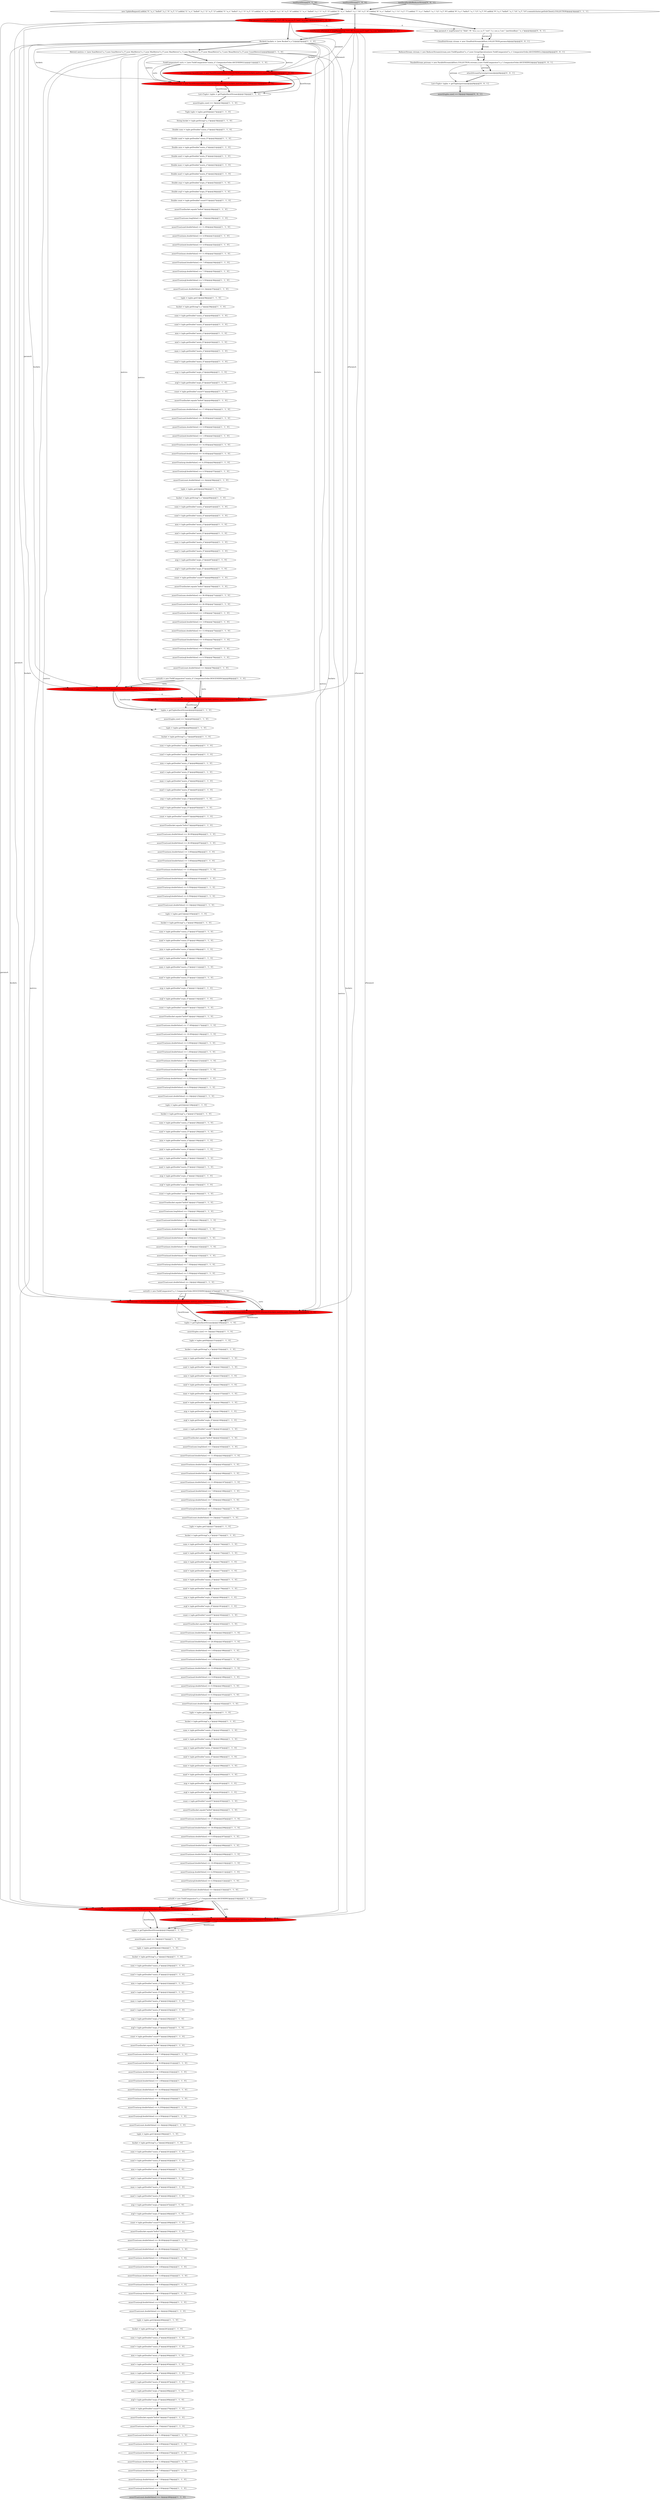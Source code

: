 digraph {
54 [style = filled, label = "sumf = tuple.getDouble(\"sum(a_f)\")@@@221@@@['1', '1', '0']", fillcolor = white, shape = ellipse image = "AAA0AAABBB1BBB"];
211 [style = filled, label = "assertTrue(maxf.doubleValue() == 10.0D)@@@210@@@['1', '1', '0']", fillcolor = white, shape = ellipse image = "AAA0AAABBB1BBB"];
14 [style = filled, label = "count = tuple.getDouble(\"count(*)\")@@@228@@@['1', '1', '0']", fillcolor = white, shape = ellipse image = "AAA0AAABBB1BBB"];
30 [style = filled, label = "sumf = tuple.getDouble(\"sum(a_f)\")@@@87@@@['1', '1', '0']", fillcolor = white, shape = ellipse image = "AAA0AAABBB1BBB"];
162 [style = filled, label = "avgi = tuple.getDouble(\"avg(a_i)\")@@@159@@@['1', '1', '0']", fillcolor = white, shape = ellipse image = "AAA0AAABBB1BBB"];
61 [style = filled, label = "assertTrue(avgf.doubleValue() == 5.5D)@@@279@@@['1', '1', '0']", fillcolor = white, shape = ellipse image = "AAA0AAABBB1BBB"];
44 [style = filled, label = "assertTrue(avgf.doubleValue() == 5.5D)@@@170@@@['1', '1', '0']", fillcolor = white, shape = ellipse image = "AAA0AAABBB1BBB"];
183 [style = filled, label = "minf = tuple.getDouble(\"min(a_f)\")@@@43@@@['1', '1', '0']", fillcolor = white, shape = ellipse image = "AAA0AAABBB1BBB"];
17 [style = filled, label = "minf = tuple.getDouble(\"min(a_f)\")@@@156@@@['1', '1', '0']", fillcolor = white, shape = ellipse image = "AAA0AAABBB1BBB"];
10 [style = filled, label = "bucket = tuple.getString(\"a_s\")@@@85@@@['1', '1', '0']", fillcolor = white, shape = ellipse image = "AAA0AAABBB1BBB"];
58 [style = filled, label = "assertTrue(maxi.doubleValue() == 13.0D)@@@188@@@['1', '1', '0']", fillcolor = white, shape = ellipse image = "AAA0AAABBB1BBB"];
100 [style = filled, label = "assertTrue(maxi.doubleValue() == 11.0D)@@@142@@@['1', '1', '0']", fillcolor = white, shape = ellipse image = "AAA0AAABBB1BBB"];
108 [style = filled, label = "assertTrue(count.doubleValue() == 4)@@@79@@@['1', '1', '0']", fillcolor = white, shape = ellipse image = "AAA0AAABBB1BBB"];
250 [style = filled, label = "assertTrue(avgi.doubleValue() == 7.5D)@@@35@@@['1', '1', '0']", fillcolor = white, shape = ellipse image = "AAA0AAABBB1BBB"];
212 [style = filled, label = "avgf = tuple.getDouble(\"avg(a_f)\")@@@269@@@['1', '1', '0']", fillcolor = white, shape = ellipse image = "AAA0AAABBB1BBB"];
18 [style = filled, label = "assertTrue(mini.doubleValue() == 0.0D)@@@119@@@['1', '1', '0']", fillcolor = white, shape = ellipse image = "AAA0AAABBB1BBB"];
105 [style = filled, label = "minf = tuple.getDouble(\"min(a_f)\")@@@131@@@['1', '1', '0']", fillcolor = white, shape = ellipse image = "AAA0AAABBB1BBB"];
94 [style = filled, label = "maxi = tuple.getDouble(\"max(a_i)\")@@@132@@@['1', '1', '0']", fillcolor = white, shape = ellipse image = "AAA0AAABBB1BBB"];
47 [style = filled, label = "sumi = tuple.getDouble(\"sum(a_i)\")@@@107@@@['1', '1', '0']", fillcolor = white, shape = ellipse image = "AAA0AAABBB1BBB"];
150 [style = filled, label = "tuple = tuples.get(0)@@@218@@@['1', '1', '0']", fillcolor = white, shape = ellipse image = "AAA0AAABBB1BBB"];
43 [style = filled, label = "assertTrue(maxf.doubleValue() == 7.0D)@@@34@@@['1', '1', '0']", fillcolor = white, shape = ellipse image = "AAA0AAABBB1BBB"];
271 [style = filled, label = "maxf = tuple.getDouble(\"max(a_f)\")@@@200@@@['1', '1', '0']", fillcolor = white, shape = ellipse image = "AAA0AAABBB1BBB"];
276 [style = filled, label = "testFacetStream['0', '1', '0']", fillcolor = lightgray, shape = diamond image = "AAA0AAABBB2BBB"];
74 [style = filled, label = "assert(tuples.size() == 3)@@@16@@@['1', '1', '0']", fillcolor = white, shape = ellipse image = "AAA0AAABBB1BBB"];
78 [style = filled, label = "maxi = tuple.getDouble(\"max(a_i)\")@@@65@@@['1', '1', '0']", fillcolor = white, shape = ellipse image = "AAA0AAABBB1BBB"];
136 [style = filled, label = "assertTrue(avgi.doubleValue() == 4.25D)@@@123@@@['1', '1', '0']", fillcolor = white, shape = ellipse image = "AAA0AAABBB1BBB"];
239 [style = filled, label = "assertTrue(count.doubleValue() == 2)@@@146@@@['1', '1', '0']", fillcolor = white, shape = ellipse image = "AAA0AAABBB1BBB"];
83 [style = filled, label = "maxi = tuple.getDouble(\"max(a_i)\")@@@90@@@['1', '1', '0']", fillcolor = white, shape = ellipse image = "AAA0AAABBB1BBB"];
68 [style = filled, label = "assertTrue(sumi.doubleValue() == 38.0D)@@@71@@@['1', '1', '0']", fillcolor = white, shape = ellipse image = "AAA0AAABBB1BBB"];
120 [style = filled, label = "bucket = tuple.getString(\"a_s\")@@@127@@@['1', '1', '0']", fillcolor = white, shape = ellipse image = "AAA0AAABBB1BBB"];
279 [style = filled, label = "ReducerStream rstream = new ReducerStream(stream,new FieldEqualitor(\"a_s\"),new GroupOperation(new FieldComparator(\"a_s\",ComparatorOrder.ASCENDING),2))@@@6@@@['0', '0', '1']", fillcolor = white, shape = ellipse image = "AAA0AAABBB3BBB"];
174 [style = filled, label = "Double mini = tuple.getDouble(\"min(a_i)\")@@@21@@@['1', '1', '0']", fillcolor = white, shape = ellipse image = "AAA0AAABBB1BBB"];
284 [style = filled, label = "Map paramsA = mapParams(\"q\",\"blah\",\"fl\",\"id,a_s,a_i,a_f\",\"sort\",\"a_s asc,a_f asc\",\"partitionKeys\",\"a_s\")@@@4@@@['0', '0', '1']", fillcolor = white, shape = ellipse image = "AAA0AAABBB3BBB"];
87 [style = filled, label = "count = tuple.getDouble(\"count(*)\")@@@69@@@['1', '1', '0']", fillcolor = white, shape = ellipse image = "AAA0AAABBB1BBB"];
234 [style = filled, label = "avgi = tuple.getDouble(\"avg(a_i)\")@@@180@@@['1', '1', '0']", fillcolor = white, shape = ellipse image = "AAA0AAABBB1BBB"];
228 [style = filled, label = "testFacetStream['1', '0', '0']", fillcolor = lightgray, shape = diamond image = "AAA0AAABBB1BBB"];
99 [style = filled, label = "avgf = tuple.getDouble(\"avg(a_f)\")@@@248@@@['1', '1', '0']", fillcolor = white, shape = ellipse image = "AAA0AAABBB1BBB"];
60 [style = filled, label = "assertTrue(sumi.doubleValue() == 17.0D)@@@117@@@['1', '1', '0']", fillcolor = white, shape = ellipse image = "AAA0AAABBB1BBB"];
168 [style = filled, label = "mini = tuple.getDouble(\"min(a_i)\")@@@176@@@['1', '1', '0']", fillcolor = white, shape = ellipse image = "AAA0AAABBB1BBB"];
129 [style = filled, label = "count = tuple.getDouble(\"count(*)\")@@@136@@@['1', '1', '0']", fillcolor = white, shape = ellipse image = "AAA0AAABBB1BBB"];
122 [style = filled, label = "facetStream = new FacetStream(zkHost,COLLECTION,paramsA,buckets,metrics,sorts,100)@@@148@@@['1', '0', '0']", fillcolor = red, shape = ellipse image = "AAA1AAABBB1BBB"];
246 [style = filled, label = "sumi = tuple.getDouble(\"sum(a_i)\")@@@153@@@['1', '1', '0']", fillcolor = white, shape = ellipse image = "AAA0AAABBB1BBB"];
112 [style = filled, label = "assertTrue(count.doubleValue() == 2)@@@171@@@['1', '1', '0']", fillcolor = white, shape = ellipse image = "AAA0AAABBB1BBB"];
180 [style = filled, label = "assertTrue(mini.doubleValue() == 0.0D)@@@207@@@['1', '1', '0']", fillcolor = white, shape = ellipse image = "AAA0AAABBB1BBB"];
130 [style = filled, label = "assertTrue(sumi.doubleValue() == 17.0D)@@@205@@@['1', '1', '0']", fillcolor = white, shape = ellipse image = "AAA0AAABBB1BBB"];
11 [style = filled, label = "assertTrue(sumi.doubleValue() == 38.0D)@@@96@@@['1', '1', '0']", fillcolor = white, shape = ellipse image = "AAA0AAABBB1BBB"];
197 [style = filled, label = "assertTrue(maxf.doubleValue() == 9.0D)@@@101@@@['1', '1', '0']", fillcolor = white, shape = ellipse image = "AAA0AAABBB1BBB"];
208 [style = filled, label = "count = tuple.getDouble(\"count(*)\")@@@94@@@['1', '1', '0']", fillcolor = white, shape = ellipse image = "AAA0AAABBB1BBB"];
264 [style = filled, label = "bucket = tuple.getString(\"a_s\")@@@173@@@['1', '1', '0']", fillcolor = white, shape = ellipse image = "AAA0AAABBB1BBB"];
76 [style = filled, label = "assertTrue(mini.doubleValue() == 3.0D)@@@253@@@['1', '1', '0']", fillcolor = white, shape = ellipse image = "AAA0AAABBB1BBB"];
23 [style = filled, label = "Double minf = tuple.getDouble(\"min(a_f)\")@@@22@@@['1', '1', '0']", fillcolor = white, shape = ellipse image = "AAA0AAABBB1BBB"];
1 [style = filled, label = "avgi = tuple.getDouble(\"avg(a_i)\")@@@201@@@['1', '1', '0']", fillcolor = white, shape = ellipse image = "AAA0AAABBB1BBB"];
106 [style = filled, label = "assertTrue(sumf.doubleValue() == 11.0D)@@@30@@@['1', '1', '0']", fillcolor = white, shape = ellipse image = "AAA0AAABBB1BBB"];
235 [style = filled, label = "Double avgf = tuple.getDouble(\"avg(a_f)\")@@@26@@@['1', '1', '0']", fillcolor = white, shape = ellipse image = "AAA0AAABBB1BBB"];
199 [style = filled, label = "minf = tuple.getDouble(\"min(a_f)\")@@@110@@@['1', '1', '0']", fillcolor = white, shape = ellipse image = "AAA0AAABBB1BBB"];
65 [style = filled, label = "assertTrue(sumf.doubleValue() == 11.0D)@@@273@@@['1', '1', '0']", fillcolor = white, shape = ellipse image = "AAA0AAABBB1BBB"];
282 [style = filled, label = "attachStreamFactory(pstream)@@@8@@@['0', '0', '1']", fillcolor = white, shape = ellipse image = "AAA0AAABBB3BBB"];
7 [style = filled, label = "assertTrue(maxi.doubleValue() == 14.0D)@@@234@@@['1', '1', '0']", fillcolor = white, shape = ellipse image = "AAA0AAABBB1BBB"];
163 [style = filled, label = "assertTrue(bucket.equals(\"hello3\"))@@@183@@@['1', '1', '0']", fillcolor = white, shape = ellipse image = "AAA0AAABBB1BBB"];
132 [style = filled, label = "avgi = tuple.getDouble(\"avg(a_i)\")@@@92@@@['1', '1', '0']", fillcolor = white, shape = ellipse image = "AAA0AAABBB1BBB"];
185 [style = filled, label = "assertTrue(avgi.doubleValue() == 7.5D)@@@278@@@['1', '1', '0']", fillcolor = white, shape = ellipse image = "AAA0AAABBB1BBB"];
49 [style = filled, label = "count = tuple.getDouble(\"count(*)\")@@@270@@@['1', '1', '0']", fillcolor = white, shape = ellipse image = "AAA0AAABBB1BBB"];
62 [style = filled, label = "assertTrue(avgf.doubleValue() == 6.5D)@@@191@@@['1', '1', '0']", fillcolor = white, shape = ellipse image = "AAA0AAABBB1BBB"];
111 [style = filled, label = "FacetStream facetStream = new FacetStream(zkHost,COLLECTION,paramsA,buckets,metrics,sorts,100)@@@14@@@['1', '0', '0']", fillcolor = red, shape = ellipse image = "AAA1AAABBB1BBB"];
79 [style = filled, label = "mini = tuple.getDouble(\"min(a_i)\")@@@109@@@['1', '1', '0']", fillcolor = white, shape = ellipse image = "AAA0AAABBB1BBB"];
119 [style = filled, label = "avgi = tuple.getDouble(\"avg(a_i)\")@@@46@@@['1', '1', '0']", fillcolor = white, shape = ellipse image = "AAA0AAABBB1BBB"];
149 [style = filled, label = "assertTrue(count.doubleValue() == 4)@@@192@@@['1', '1', '0']", fillcolor = white, shape = ellipse image = "AAA0AAABBB1BBB"];
169 [style = filled, label = "assertTrue(mini.doubleValue() == 4.0D)@@@140@@@['1', '1', '0']", fillcolor = white, shape = ellipse image = "AAA0AAABBB1BBB"];
255 [style = filled, label = "sumf = tuple.getDouble(\"sum(a_f)\")@@@175@@@['1', '1', '0']", fillcolor = white, shape = ellipse image = "AAA0AAABBB1BBB"];
27 [style = filled, label = "Bucket(( buckets = {new Bucket(\"a_s\")}@@@5@@@['1', '1', '0']", fillcolor = white, shape = ellipse image = "AAA0AAABBB1BBB"];
275 [style = filled, label = "SolrParams sParamsA = mapParams(\"q\",\"*:*\",\"fl\",\"a_s,a_i,a_f\",\"sort\",\"a_s asc\")@@@4@@@['0', '1', '0']", fillcolor = red, shape = ellipse image = "AAA1AAABBB2BBB"];
193 [style = filled, label = "assertTrue(sumf.doubleValue() == 26.0D)@@@252@@@['1', '1', '0']", fillcolor = white, shape = ellipse image = "AAA0AAABBB1BBB"];
55 [style = filled, label = "facetStream = new FacetStream(zkHost,COLLECTION,paramsA,buckets,metrics,sorts,100)@@@215@@@['1', '0', '0']", fillcolor = red, shape = ellipse image = "AAA1AAABBB1BBB"];
13 [style = filled, label = "assertTrue(sumf.doubleValue() == 18.0D)@@@231@@@['1', '1', '0']", fillcolor = white, shape = ellipse image = "AAA0AAABBB1BBB"];
158 [style = filled, label = "sumi = tuple.getDouble(\"sum(a_i)\")@@@174@@@['1', '1', '0']", fillcolor = white, shape = ellipse image = "AAA0AAABBB1BBB"];
173 [style = filled, label = "avgi = tuple.getDouble(\"avg(a_i)\")@@@268@@@['1', '1', '0']", fillcolor = white, shape = ellipse image = "AAA0AAABBB1BBB"];
236 [style = filled, label = "maxf = tuple.getDouble(\"max(a_f)\")@@@91@@@['1', '1', '0']", fillcolor = white, shape = ellipse image = "AAA0AAABBB1BBB"];
244 [style = filled, label = "assertTrue(avgi.doubleValue() == 9.5D)@@@257@@@['1', '1', '0']", fillcolor = white, shape = ellipse image = "AAA0AAABBB1BBB"];
115 [style = filled, label = "assertTrue(mini.doubleValue() == 3.0D)@@@98@@@['1', '1', '0']", fillcolor = white, shape = ellipse image = "AAA0AAABBB1BBB"];
227 [style = filled, label = "assert(tuples.size() == 3)@@@83@@@['1', '1', '0']", fillcolor = white, shape = ellipse image = "AAA0AAABBB1BBB"];
262 [style = filled, label = "assertTrue(sumi.longValue() == 15)@@@163@@@['1', '1', '0']", fillcolor = white, shape = ellipse image = "AAA0AAABBB1BBB"];
286 [style = filled, label = "List<Tuple> tuples = getTuples(pstream)@@@9@@@['0', '0', '1']", fillcolor = white, shape = ellipse image = "AAA0AAABBB3BBB"];
137 [style = filled, label = "assertTrue(sumi.longValue() == 15)@@@272@@@['1', '1', '0']", fillcolor = white, shape = ellipse image = "AAA0AAABBB1BBB"];
35 [style = filled, label = "assertTrue(avgf.doubleValue() == 4.5D)@@@212@@@['1', '1', '0']", fillcolor = white, shape = ellipse image = "AAA0AAABBB1BBB"];
42 [style = filled, label = "assertTrue(sumi.longValue() == 15)@@@138@@@['1', '1', '0']", fillcolor = white, shape = ellipse image = "AAA0AAABBB1BBB"];
70 [style = filled, label = "tuple = tuples.get(0)@@@84@@@['1', '1', '0']", fillcolor = white, shape = ellipse image = "AAA0AAABBB1BBB"];
28 [style = filled, label = "Double maxf = tuple.getDouble(\"max(a_f)\")@@@24@@@['1', '1', '0']", fillcolor = white, shape = ellipse image = "AAA0AAABBB1BBB"];
253 [style = filled, label = "assertTrue(sumf.doubleValue() == 18.0D)@@@51@@@['1', '1', '0']", fillcolor = white, shape = ellipse image = "AAA0AAABBB1BBB"];
200 [style = filled, label = "assertTrue(bucket.equals(\"hello3\"))@@@250@@@['1', '1', '0']", fillcolor = white, shape = ellipse image = "AAA0AAABBB1BBB"];
124 [style = filled, label = "maxi = tuple.getDouble(\"max(a_i)\")@@@199@@@['1', '1', '0']", fillcolor = white, shape = ellipse image = "AAA0AAABBB1BBB"];
101 [style = filled, label = "sumi = tuple.getDouble(\"sum(a_i)\")@@@220@@@['1', '1', '0']", fillcolor = white, shape = ellipse image = "AAA0AAABBB1BBB"];
260 [style = filled, label = "sorts(0( = new FieldComparator(\"sum(a_i)\",ComparatorOrder.DESCENDING)@@@80@@@['1', '1', '0']", fillcolor = white, shape = ellipse image = "AAA0AAABBB1BBB"];
237 [style = filled, label = "sorts(0( = new FieldComparator(\"a_s\",ComparatorOrder.ASCENDING)@@@214@@@['1', '1', '0']", fillcolor = white, shape = ellipse image = "AAA0AAABBB1BBB"];
81 [style = filled, label = "assertTrue(avgi.doubleValue() == 4.25D)@@@56@@@['1', '1', '0']", fillcolor = white, shape = ellipse image = "AAA0AAABBB1BBB"];
86 [style = filled, label = "assertTrue(maxf.doubleValue() == 10.0D)@@@235@@@['1', '1', '0']", fillcolor = white, shape = ellipse image = "AAA0AAABBB1BBB"];
252 [style = filled, label = "bucket = tuple.getString(\"a_s\")@@@194@@@['1', '1', '0']", fillcolor = white, shape = ellipse image = "AAA0AAABBB1BBB"];
232 [style = filled, label = "assertTrue(minf.doubleValue() == 3.0D)@@@74@@@['1', '1', '0']", fillcolor = white, shape = ellipse image = "AAA0AAABBB1BBB"];
148 [style = filled, label = "assertTrue(avgi.doubleValue() == 4.25D)@@@236@@@['1', '1', '0']", fillcolor = white, shape = ellipse image = "AAA0AAABBB1BBB"];
188 [style = filled, label = "minf = tuple.getDouble(\"min(a_f)\")@@@198@@@['1', '1', '0']", fillcolor = white, shape = ellipse image = "AAA0AAABBB1BBB"];
63 [style = filled, label = "assertTrue(minf.doubleValue() == 3.0D)@@@99@@@['1', '1', '0']", fillcolor = white, shape = ellipse image = "AAA0AAABBB1BBB"];
175 [style = filled, label = "assertTrue(mini.doubleValue() == 4.0D)@@@31@@@['1', '1', '0']", fillcolor = white, shape = ellipse image = "AAA0AAABBB1BBB"];
204 [style = filled, label = "count = tuple.getDouble(\"count(*)\")@@@48@@@['1', '1', '0']", fillcolor = white, shape = ellipse image = "AAA0AAABBB1BBB"];
207 [style = filled, label = "sumf = tuple.getDouble(\"sum(a_f)\")@@@41@@@['1', '1', '0']", fillcolor = white, shape = ellipse image = "AAA0AAABBB1BBB"];
214 [style = filled, label = "assertTrue(avgf.doubleValue() == 4.5D)@@@124@@@['1', '1', '0']", fillcolor = white, shape = ellipse image = "AAA0AAABBB1BBB"];
248 [style = filled, label = "assertTrue(avgi.doubleValue() == 9.5D)@@@102@@@['1', '1', '0']", fillcolor = white, shape = ellipse image = "AAA0AAABBB1BBB"];
283 [style = filled, label = "assert(tuples.size() == 0)@@@10@@@['0', '0', '1']", fillcolor = lightgray, shape = ellipse image = "AAA0AAABBB3BBB"];
56 [style = filled, label = "assertTrue(maxf.doubleValue() == 9.0D)@@@256@@@['1', '1', '0']", fillcolor = white, shape = ellipse image = "AAA0AAABBB1BBB"];
238 [style = filled, label = "mini = tuple.getDouble(\"min(a_i)\")@@@42@@@['1', '1', '0']", fillcolor = white, shape = ellipse image = "AAA0AAABBB1BBB"];
242 [style = filled, label = "assertTrue(bucket.equals(\"hello3\"))@@@95@@@['1', '1', '0']", fillcolor = white, shape = ellipse image = "AAA0AAABBB1BBB"];
29 [style = filled, label = "minf = tuple.getDouble(\"min(a_f)\")@@@223@@@['1', '1', '0']", fillcolor = white, shape = ellipse image = "AAA0AAABBB1BBB"];
184 [style = filled, label = "count = tuple.getDouble(\"count(*)\")@@@161@@@['1', '1', '0']", fillcolor = white, shape = ellipse image = "AAA0AAABBB1BBB"];
220 [style = filled, label = "assertTrue(minf.doubleValue() == 4.0D)@@@141@@@['1', '1', '0']", fillcolor = white, shape = ellipse image = "AAA0AAABBB1BBB"];
22 [style = filled, label = "minf = tuple.getDouble(\"min(a_f)\")@@@244@@@['1', '1', '0']", fillcolor = white, shape = ellipse image = "AAA0AAABBB1BBB"];
268 [style = filled, label = "assertTrue(avgi.doubleValue() == 9.5D)@@@190@@@['1', '1', '0']", fillcolor = white, shape = ellipse image = "AAA0AAABBB1BBB"];
48 [style = filled, label = "sumi = tuple.getDouble(\"sum(a_i)\")@@@128@@@['1', '1', '0']", fillcolor = white, shape = ellipse image = "AAA0AAABBB1BBB"];
192 [style = filled, label = "tuple = tuples.get(2)@@@193@@@['1', '1', '0']", fillcolor = white, shape = ellipse image = "AAA0AAABBB1BBB"];
41 [style = filled, label = "maxf = tuple.getDouble(\"max(a_f)\")@@@225@@@['1', '1', '0']", fillcolor = white, shape = ellipse image = "AAA0AAABBB1BBB"];
254 [style = filled, label = "assertTrue(bucket.equals(\"hello0\"))@@@229@@@['1', '1', '0']", fillcolor = white, shape = ellipse image = "AAA0AAABBB1BBB"];
278 [style = filled, label = "facetStream = new FacetStream(zkHost,COLLECTION,sParamsA,buckets,metrics,sorts,100)@@@215@@@['0', '1', '0']", fillcolor = red, shape = ellipse image = "AAA1AAABBB2BBB"];
90 [style = filled, label = "assertTrue(sumf.doubleValue() == 11.0D)@@@164@@@['1', '1', '0']", fillcolor = white, shape = ellipse image = "AAA0AAABBB1BBB"];
107 [style = filled, label = "assertTrue(sumf.doubleValue() == 26.0D)@@@72@@@['1', '1', '0']", fillcolor = white, shape = ellipse image = "AAA0AAABBB1BBB"];
64 [style = filled, label = "minf = tuple.getDouble(\"min(a_f)\")@@@177@@@['1', '1', '0']", fillcolor = white, shape = ellipse image = "AAA0AAABBB1BBB"];
66 [style = filled, label = "assert(tuples.size() == 3)@@@150@@@['1', '1', '0']", fillcolor = white, shape = ellipse image = "AAA0AAABBB1BBB"];
72 [style = filled, label = "bucket = tuple.getString(\"a_s\")@@@261@@@['1', '1', '0']", fillcolor = white, shape = ellipse image = "AAA0AAABBB1BBB"];
139 [style = filled, label = "assertTrue(minf.doubleValue() == 1.0D)@@@233@@@['1', '1', '0']", fillcolor = white, shape = ellipse image = "AAA0AAABBB1BBB"];
52 [style = filled, label = "assertTrue(bucket.equals(\"hello4\"))@@@162@@@['1', '1', '0']", fillcolor = white, shape = ellipse image = "AAA0AAABBB1BBB"];
231 [style = filled, label = "tuple = tuples.get(1)@@@172@@@['1', '1', '0']", fillcolor = white, shape = ellipse image = "AAA0AAABBB1BBB"];
110 [style = filled, label = "avgi = tuple.getDouble(\"avg(a_i)\")@@@67@@@['1', '1', '0']", fillcolor = white, shape = ellipse image = "AAA0AAABBB1BBB"];
88 [style = filled, label = "tuple = tuples.get(0)@@@151@@@['1', '1', '0']", fillcolor = white, shape = ellipse image = "AAA0AAABBB1BBB"];
240 [style = filled, label = "mini = tuple.getDouble(\"min(a_i)\")@@@264@@@['1', '1', '0']", fillcolor = white, shape = ellipse image = "AAA0AAABBB1BBB"];
9 [style = filled, label = "bucket = tuple.getString(\"a_s\")@@@60@@@['1', '1', '0']", fillcolor = white, shape = ellipse image = "AAA0AAABBB1BBB"];
152 [style = filled, label = "assertTrue(sumf.doubleValue() == 18.0D)@@@118@@@['1', '1', '0']", fillcolor = white, shape = ellipse image = "AAA0AAABBB1BBB"];
36 [style = filled, label = "assertTrue(maxi.doubleValue() == 14.0D)@@@54@@@['1', '1', '0']", fillcolor = white, shape = ellipse image = "AAA0AAABBB1BBB"];
179 [style = filled, label = "bucket = tuple.getString(\"a_s\")@@@240@@@['1', '1', '0']", fillcolor = white, shape = ellipse image = "AAA0AAABBB1BBB"];
77 [style = filled, label = "maxf = tuple.getDouble(\"max(a_f)\")@@@45@@@['1', '1', '0']", fillcolor = white, shape = ellipse image = "AAA0AAABBB1BBB"];
181 [style = filled, label = "maxf = tuple.getDouble(\"max(a_f)\")@@@112@@@['1', '1', '0']", fillcolor = white, shape = ellipse image = "AAA0AAABBB1BBB"];
187 [style = filled, label = "maxi = tuple.getDouble(\"max(a_i)\")@@@178@@@['1', '1', '0']", fillcolor = white, shape = ellipse image = "AAA0AAABBB1BBB"];
96 [style = filled, label = "maxf = tuple.getDouble(\"max(a_f)\")@@@179@@@['1', '1', '0']", fillcolor = white, shape = ellipse image = "AAA0AAABBB1BBB"];
93 [style = filled, label = "Double sumi = tuple.getDouble(\"sum(a_i)\")@@@19@@@['1', '1', '0']", fillcolor = white, shape = ellipse image = "AAA0AAABBB1BBB"];
195 [style = filled, label = "tuple = tuples.get(2)@@@260@@@['1', '1', '0']", fillcolor = white, shape = ellipse image = "AAA0AAABBB1BBB"];
270 [style = filled, label = "sumf = tuple.getDouble(\"sum(a_f)\")@@@154@@@['1', '1', '0']", fillcolor = white, shape = ellipse image = "AAA0AAABBB1BBB"];
281 [style = filled, label = "testZeroParallelReducerStream['0', '0', '1']", fillcolor = lightgray, shape = diamond image = "AAA0AAABBB3BBB"];
210 [style = filled, label = "assertTrue(bucket.equals(\"hello4\"))@@@28@@@['1', '1', '0']", fillcolor = white, shape = ellipse image = "AAA0AAABBB1BBB"];
233 [style = filled, label = "assertTrue(sumi.longValue() == 15)@@@29@@@['1', '1', '0']", fillcolor = white, shape = ellipse image = "AAA0AAABBB1BBB"];
59 [style = filled, label = "assertTrue(avgf.doubleValue() == 6.5D)@@@103@@@['1', '1', '0']", fillcolor = white, shape = ellipse image = "AAA0AAABBB1BBB"];
121 [style = filled, label = "assertTrue(mini.doubleValue() == 0.0D)@@@52@@@['1', '1', '0']", fillcolor = white, shape = ellipse image = "AAA0AAABBB1BBB"];
5 [style = filled, label = "assertTrue(maxi.doubleValue() == 11.0D)@@@276@@@['1', '1', '0']", fillcolor = white, shape = ellipse image = "AAA0AAABBB1BBB"];
226 [style = filled, label = "assertTrue(minf.doubleValue() == 3.0D)@@@254@@@['1', '1', '0']", fillcolor = white, shape = ellipse image = "AAA0AAABBB1BBB"];
97 [style = filled, label = "avgf = tuple.getDouble(\"avg(a_f)\")@@@114@@@['1', '1', '0']", fillcolor = white, shape = ellipse image = "AAA0AAABBB1BBB"];
213 [style = filled, label = "assertTrue(sumi.doubleValue() == 17.0D)@@@230@@@['1', '1', '0']", fillcolor = white, shape = ellipse image = "AAA0AAABBB1BBB"];
280 [style = filled, label = "CloudSolrStream stream = new CloudSolrStream(zkHost,COLLECTION,paramsA)@@@5@@@['0', '0', '1']", fillcolor = white, shape = ellipse image = "AAA0AAABBB3BBB"];
223 [style = filled, label = "sumi = tuple.getDouble(\"sum(a_i)\")@@@241@@@['1', '1', '0']", fillcolor = white, shape = ellipse image = "AAA0AAABBB1BBB"];
50 [style = filled, label = "mini = tuple.getDouble(\"min(a_i)\")@@@243@@@['1', '1', '0']", fillcolor = white, shape = ellipse image = "AAA0AAABBB1BBB"];
206 [style = filled, label = "List<Tuple> tuples = getTuples(facetStream)@@@15@@@['1', '1', '0']", fillcolor = white, shape = ellipse image = "AAA0AAABBB1BBB"];
277 [style = filled, label = "facetStream = new FacetStream(zkHost,COLLECTION,sParamsA,buckets,metrics,sorts,100)@@@148@@@['0', '1', '0']", fillcolor = red, shape = ellipse image = "AAA1AAABBB2BBB"];
154 [style = filled, label = "assertTrue(maxi.doubleValue() == 11.0D)@@@167@@@['1', '1', '0']", fillcolor = white, shape = ellipse image = "AAA0AAABBB1BBB"];
26 [style = filled, label = "maxi = tuple.getDouble(\"max(a_i)\")@@@245@@@['1', '1', '0']", fillcolor = white, shape = ellipse image = "AAA0AAABBB1BBB"];
103 [style = filled, label = "bucket = tuple.getString(\"a_s\")@@@152@@@['1', '1', '0']", fillcolor = white, shape = ellipse image = "AAA0AAABBB1BBB"];
75 [style = filled, label = "tuples = getTuples(facetStream)@@@82@@@['1', '1', '0']", fillcolor = white, shape = ellipse image = "AAA0AAABBB1BBB"];
3 [style = filled, label = "avgi = tuple.getDouble(\"avg(a_i)\")@@@113@@@['1', '1', '0']", fillcolor = white, shape = ellipse image = "AAA0AAABBB1BBB"];
89 [style = filled, label = "Map paramsA = mapParams(\"q\",\"*:*\",\"fl\",\"a_s,a_i,a_f\",\"sort\",\"a_s asc\")@@@4@@@['1', '0', '0']", fillcolor = red, shape = ellipse image = "AAA1AAABBB1BBB"];
133 [style = filled, label = "bucket = tuple.getString(\"a_s\")@@@39@@@['1', '1', '0']", fillcolor = white, shape = ellipse image = "AAA0AAABBB1BBB"];
267 [style = filled, label = "assertTrue(maxi.doubleValue() == 14.0D)@@@209@@@['1', '1', '0']", fillcolor = white, shape = ellipse image = "AAA0AAABBB1BBB"];
140 [style = filled, label = "assertTrue(sumi.doubleValue() == 38.0D)@@@184@@@['1', '1', '0']", fillcolor = white, shape = ellipse image = "AAA0AAABBB1BBB"];
241 [style = filled, label = "assertTrue(count.doubleValue() == 2)@@@37@@@['1', '1', '0']", fillcolor = white, shape = ellipse image = "AAA0AAABBB1BBB"];
215 [style = filled, label = "assertTrue(maxf.doubleValue() == 10.0D)@@@55@@@['1', '1', '0']", fillcolor = white, shape = ellipse image = "AAA0AAABBB1BBB"];
225 [style = filled, label = "avgf = tuple.getDouble(\"avg(a_f)\")@@@47@@@['1', '1', '0']", fillcolor = white, shape = ellipse image = "AAA0AAABBB1BBB"];
263 [style = filled, label = "maxf = tuple.getDouble(\"max(a_f)\")@@@66@@@['1', '1', '0']", fillcolor = white, shape = ellipse image = "AAA0AAABBB1BBB"];
145 [style = filled, label = "assertTrue(avgi.doubleValue() == 7.5D)@@@144@@@['1', '1', '0']", fillcolor = white, shape = ellipse image = "AAA0AAABBB1BBB"];
20 [style = filled, label = "tuple = tuples.get(2)@@@126@@@['1', '1', '0']", fillcolor = white, shape = ellipse image = "AAA0AAABBB1BBB"];
12 [style = filled, label = "assertTrue(maxi.doubleValue() == 13.0D)@@@100@@@['1', '1', '0']", fillcolor = white, shape = ellipse image = "AAA0AAABBB1BBB"];
15 [style = filled, label = "assertTrue(count.doubleValue() == 4)@@@125@@@['1', '1', '0']", fillcolor = white, shape = ellipse image = "AAA0AAABBB1BBB"];
266 [style = filled, label = "maxi = tuple.getDouble(\"max(a_i)\")@@@157@@@['1', '1', '0']", fillcolor = white, shape = ellipse image = "AAA0AAABBB1BBB"];
285 [style = filled, label = "ParallelStream pstream = new ParallelStream(zkHost,COLLECTION,rstream,2,new FieldComparator(\"a_s\",ComparatorOrder.ASCENDING))@@@7@@@['0', '0', '1']", fillcolor = white, shape = ellipse image = "AAA0AAABBB3BBB"];
261 [style = filled, label = "assertTrue(count.doubleValue() == 4)@@@58@@@['1', '1', '0']", fillcolor = white, shape = ellipse image = "AAA0AAABBB1BBB"];
219 [style = filled, label = "tuples = getTuples(facetStream)@@@216@@@['1', '1', '0']", fillcolor = white, shape = ellipse image = "AAA0AAABBB1BBB"];
126 [style = filled, label = "assertTrue(minf.doubleValue() == 4.0D)@@@166@@@['1', '1', '0']", fillcolor = white, shape = ellipse image = "AAA0AAABBB1BBB"];
123 [style = filled, label = "sumi = tuple.getDouble(\"sum(a_i)\")@@@61@@@['1', '1', '0']", fillcolor = white, shape = ellipse image = "AAA0AAABBB1BBB"];
203 [style = filled, label = "assertTrue(avgf.doubleValue() == 4.5D)@@@237@@@['1', '1', '0']", fillcolor = white, shape = ellipse image = "AAA0AAABBB1BBB"];
6 [style = filled, label = "assertTrue(bucket.equals(\"hello0\"))@@@204@@@['1', '1', '0']", fillcolor = white, shape = ellipse image = "AAA0AAABBB1BBB"];
95 [style = filled, label = "assertTrue(maxf.doubleValue() == 9.0D)@@@189@@@['1', '1', '0']", fillcolor = white, shape = ellipse image = "AAA0AAABBB1BBB"];
16 [style = filled, label = "assertTrue(maxi.doubleValue() == 13.0D)@@@75@@@['1', '1', '0']", fillcolor = white, shape = ellipse image = "AAA0AAABBB1BBB"];
80 [style = filled, label = "FieldComparator(( sorts = {new FieldComparator(\"sum(a_i)\",ComparatorOrder.ASCENDING)}@@@11@@@['1', '1', '0']", fillcolor = white, shape = ellipse image = "AAA0AAABBB1BBB"];
118 [style = filled, label = "avgf = tuple.getDouble(\"avg(a_f)\")@@@160@@@['1', '1', '0']", fillcolor = white, shape = ellipse image = "AAA0AAABBB1BBB"];
38 [style = filled, label = "assertTrue(minf.doubleValue() == 1.0D)@@@53@@@['1', '1', '0']", fillcolor = white, shape = ellipse image = "AAA0AAABBB1BBB"];
114 [style = filled, label = "assertTrue(count.doubleValue() == 4)@@@238@@@['1', '1', '0']", fillcolor = white, shape = ellipse image = "AAA0AAABBB1BBB"];
141 [style = filled, label = "assertTrue(avgf.doubleValue() == 4.5D)@@@57@@@['1', '1', '0']", fillcolor = white, shape = ellipse image = "AAA0AAABBB1BBB"];
186 [style = filled, label = "Double count = tuple.getDouble(\"count(*)\")@@@27@@@['1', '1', '0']", fillcolor = white, shape = ellipse image = "AAA0AAABBB1BBB"];
177 [style = filled, label = "assertTrue(bucket.equals(\"hello4\"))@@@137@@@['1', '1', '0']", fillcolor = white, shape = ellipse image = "AAA0AAABBB1BBB"];
170 [style = filled, label = "sumi = tuple.getDouble(\"sum(a_i)\")@@@40@@@['1', '1', '0']", fillcolor = white, shape = ellipse image = "AAA0AAABBB1BBB"];
144 [style = filled, label = "Double sumf = tuple.getDouble(\"sum(a_f)\")@@@20@@@['1', '1', '0']", fillcolor = white, shape = ellipse image = "AAA0AAABBB1BBB"];
24 [style = filled, label = "minf = tuple.getDouble(\"min(a_f)\")@@@89@@@['1', '1', '0']", fillcolor = white, shape = ellipse image = "AAA0AAABBB1BBB"];
221 [style = filled, label = "Tuple tuple = tuples.get(0)@@@17@@@['1', '1', '0']", fillcolor = white, shape = ellipse image = "AAA0AAABBB1BBB"];
256 [style = filled, label = "sumf = tuple.getDouble(\"sum(a_f)\")@@@263@@@['1', '1', '0']", fillcolor = white, shape = ellipse image = "AAA0AAABBB1BBB"];
196 [style = filled, label = "maxf = tuple.getDouble(\"max(a_f)\")@@@133@@@['1', '1', '0']", fillcolor = white, shape = ellipse image = "AAA0AAABBB1BBB"];
202 [style = filled, label = "count = tuple.getDouble(\"count(*)\")@@@203@@@['1', '1', '0']", fillcolor = white, shape = ellipse image = "AAA0AAABBB1BBB"];
32 [style = filled, label = "sumf = tuple.getDouble(\"sum(a_f)\")@@@108@@@['1', '1', '0']", fillcolor = white, shape = ellipse image = "AAA0AAABBB1BBB"];
165 [style = filled, label = "assertTrue(sumf.doubleValue() == 26.0D)@@@185@@@['1', '1', '0']", fillcolor = white, shape = ellipse image = "AAA0AAABBB1BBB"];
46 [style = filled, label = "assertTrue(maxi.doubleValue() == 13.0D)@@@255@@@['1', '1', '0']", fillcolor = white, shape = ellipse image = "AAA0AAABBB1BBB"];
69 [style = filled, label = "assertTrue(mini.doubleValue() == 3.0D)@@@73@@@['1', '1', '0']", fillcolor = white, shape = ellipse image = "AAA0AAABBB1BBB"];
131 [style = filled, label = "assertTrue(avgi.doubleValue() == 7.5D)@@@169@@@['1', '1', '0']", fillcolor = white, shape = ellipse image = "AAA0AAABBB1BBB"];
37 [style = filled, label = "assertTrue(maxi.doubleValue() == 14.0D)@@@121@@@['1', '1', '0']", fillcolor = white, shape = ellipse image = "AAA0AAABBB1BBB"];
171 [style = filled, label = "count = tuple.getDouble(\"count(*)\")@@@115@@@['1', '1', '0']", fillcolor = white, shape = ellipse image = "AAA0AAABBB1BBB"];
272 [style = filled, label = "tuple = tuples.get(1)@@@105@@@['1', '1', '0']", fillcolor = white, shape = ellipse image = "AAA0AAABBB1BBB"];
127 [style = filled, label = "avgf = tuple.getDouble(\"avg(a_f)\")@@@93@@@['1', '1', '0']", fillcolor = white, shape = ellipse image = "AAA0AAABBB1BBB"];
161 [style = filled, label = "maxf = tuple.getDouble(\"max(a_f)\")@@@246@@@['1', '1', '0']", fillcolor = white, shape = ellipse image = "AAA0AAABBB1BBB"];
73 [style = filled, label = "minf = tuple.getDouble(\"min(a_f)\")@@@265@@@['1', '1', '0']", fillcolor = white, shape = ellipse image = "AAA0AAABBB1BBB"];
91 [style = filled, label = "mini = tuple.getDouble(\"min(a_i)\")@@@63@@@['1', '1', '0']", fillcolor = white, shape = ellipse image = "AAA0AAABBB1BBB"];
147 [style = filled, label = "mini = tuple.getDouble(\"min(a_i)\")@@@222@@@['1', '1', '0']", fillcolor = white, shape = ellipse image = "AAA0AAABBB1BBB"];
151 [style = filled, label = "maxi = tuple.getDouble(\"max(a_i)\")@@@44@@@['1', '1', '0']", fillcolor = white, shape = ellipse image = "AAA0AAABBB1BBB"];
172 [style = filled, label = "sumi = tuple.getDouble(\"sum(a_i)\")@@@262@@@['1', '1', '0']", fillcolor = white, shape = ellipse image = "AAA0AAABBB1BBB"];
265 [style = filled, label = "assertTrue(maxf.doubleValue() == 10.0D)@@@122@@@['1', '1', '0']", fillcolor = white, shape = ellipse image = "AAA0AAABBB1BBB"];
71 [style = filled, label = "assertTrue(avgf.doubleValue() == 5.5D)@@@145@@@['1', '1', '0']", fillcolor = white, shape = ellipse image = "AAA0AAABBB1BBB"];
116 [style = filled, label = "bucket = tuple.getString(\"a_s\")@@@106@@@['1', '1', '0']", fillcolor = white, shape = ellipse image = "AAA0AAABBB1BBB"];
243 [style = filled, label = "avgi = tuple.getDouble(\"avg(a_i)\")@@@226@@@['1', '1', '0']", fillcolor = white, shape = ellipse image = "AAA0AAABBB1BBB"];
259 [style = filled, label = "maxi = tuple.getDouble(\"max(a_i)\")@@@224@@@['1', '1', '0']", fillcolor = white, shape = ellipse image = "AAA0AAABBB1BBB"];
138 [style = filled, label = "assertTrue(maxf.doubleValue() == 9.0D)@@@76@@@['1', '1', '0']", fillcolor = white, shape = ellipse image = "AAA0AAABBB1BBB"];
257 [style = filled, label = "assertTrue(mini.doubleValue() == 4.0D)@@@274@@@['1', '1', '0']", fillcolor = white, shape = ellipse image = "AAA0AAABBB1BBB"];
182 [style = filled, label = "assertTrue(sumi.doubleValue() == 17.0D)@@@50@@@['1', '1', '0']", fillcolor = white, shape = ellipse image = "AAA0AAABBB1BBB"];
155 [style = filled, label = "assertTrue(avgf.doubleValue() == 6.5D)@@@78@@@['1', '1', '0']", fillcolor = white, shape = ellipse image = "AAA0AAABBB1BBB"];
45 [style = filled, label = "assertTrue(sumf.doubleValue() == 26.0D)@@@97@@@['1', '1', '0']", fillcolor = white, shape = ellipse image = "AAA0AAABBB1BBB"];
67 [style = filled, label = "assertTrue(count.doubleValue() == 4)@@@104@@@['1', '1', '0']", fillcolor = white, shape = ellipse image = "AAA0AAABBB1BBB"];
109 [style = filled, label = "count = tuple.getDouble(\"count(*)\")@@@249@@@['1', '1', '0']", fillcolor = white, shape = ellipse image = "AAA0AAABBB1BBB"];
160 [style = filled, label = "facetStream = new FacetStream(zkHost,COLLECTION,paramsA,buckets,metrics,sorts,100)@@@81@@@['1', '0', '0']", fillcolor = red, shape = ellipse image = "AAA1AAABBB1BBB"];
156 [style = filled, label = "tuple = tuples.get(1)@@@239@@@['1', '1', '0']", fillcolor = white, shape = ellipse image = "AAA0AAABBB1BBB"];
4 [style = filled, label = "maxi = tuple.getDouble(\"max(a_i)\")@@@266@@@['1', '1', '0']", fillcolor = white, shape = ellipse image = "AAA0AAABBB1BBB"];
222 [style = filled, label = "avgf = tuple.getDouble(\"avg(a_f)\")@@@227@@@['1', '1', '0']", fillcolor = white, shape = ellipse image = "AAA0AAABBB1BBB"];
166 [style = filled, label = "assertTrue(bucket.equals(\"hello3\"))@@@70@@@['1', '1', '0']", fillcolor = white, shape = ellipse image = "AAA0AAABBB1BBB"];
209 [style = filled, label = "assertTrue(mini.doubleValue() == 3.0D)@@@186@@@['1', '1', '0']", fillcolor = white, shape = ellipse image = "AAA0AAABBB1BBB"];
84 [style = filled, label = "assertTrue(minf.doubleValue() == 4.0D)@@@275@@@['1', '1', '0']", fillcolor = white, shape = ellipse image = "AAA0AAABBB1BBB"];
143 [style = filled, label = "Metric(( metrics = {new SumMetric(\"a_i\"),new SumMetric(\"a_f\"),new MinMetric(\"a_i\"),new MinMetric(\"a_f\"),new MaxMetric(\"a_i\"),new MaxMetric(\"a_f\"),new MeanMetric(\"a_i\"),new MeanMetric(\"a_f\"),new CountMetric()}@@@8@@@['1', '1', '0']", fillcolor = white, shape = ellipse image = "AAA0AAABBB1BBB"];
157 [style = filled, label = "assert(tuples.size() == 3)@@@217@@@['1', '1', '0']", fillcolor = white, shape = ellipse image = "AAA0AAABBB1BBB"];
134 [style = filled, label = "avgf = tuple.getDouble(\"avg(a_f)\")@@@135@@@['1', '1', '0']", fillcolor = white, shape = ellipse image = "AAA0AAABBB1BBB"];
201 [style = filled, label = "maxf = tuple.getDouble(\"max(a_f)\")@@@267@@@['1', '1', '0']", fillcolor = white, shape = ellipse image = "AAA0AAABBB1BBB"];
217 [style = filled, label = "assertTrue(sumi.doubleValue() == 38.0D)@@@251@@@['1', '1', '0']", fillcolor = white, shape = ellipse image = "AAA0AAABBB1BBB"];
218 [style = filled, label = "assertTrue(bucket.equals(\"hello0\"))@@@49@@@['1', '1', '0']", fillcolor = white, shape = ellipse image = "AAA0AAABBB1BBB"];
53 [style = filled, label = "new UpdateRequest().add(id,\"0\",\"a_s\",\"hello0\",\"a_i\",\"0\",\"a_f\",\"1\").add(id,\"2\",\"a_s\",\"hello0\",\"a_i\",\"2\",\"a_f\",\"2\").add(id,\"3\",\"a_s\",\"hello3\",\"a_i\",\"3\",\"a_f\",\"3\").add(id,\"4\",\"a_s\",\"hello4\",\"a_i\",\"4\",\"a_f\",\"4\").add(id,\"1\",\"a_s\",\"hello0\",\"a_i\",\"1\",\"a_f\",\"5\").add(id,\"5\",\"a_s\",\"hello3\",\"a_i\",\"10\",\"a_f\",\"6\").add(id,\"6\",\"a_s\",\"hello4\",\"a_i\",\"11\",\"a_f\",\"7\").add(id,\"7\",\"a_s\",\"hello3\",\"a_i\",\"12\",\"a_f\",\"8\").add(id,\"8\",\"a_s\",\"hello3\",\"a_i\",\"13\",\"a_f\",\"9\").add(id,\"9\",\"a_s\",\"hello0\",\"a_i\",\"14\",\"a_f\",\"10\").commit(cluster.getSolrClient(),COLLECTION)@@@3@@@['1', '1', '1']", fillcolor = white, shape = ellipse image = "AAA0AAABBB1BBB"];
125 [style = filled, label = "avgi = tuple.getDouble(\"avg(a_i)\")@@@247@@@['1', '1', '0']", fillcolor = white, shape = ellipse image = "AAA0AAABBB1BBB"];
247 [style = filled, label = "avgf = tuple.getDouble(\"avg(a_f)\")@@@68@@@['1', '1', '0']", fillcolor = white, shape = ellipse image = "AAA0AAABBB1BBB"];
269 [style = filled, label = "assertTrue(avgf.doubleValue() == 5.5D)@@@36@@@['1', '1', '0']", fillcolor = white, shape = ellipse image = "AAA0AAABBB1BBB"];
2 [style = filled, label = "assertTrue(sumf.doubleValue() == 18.0D)@@@206@@@['1', '1', '0']", fillcolor = white, shape = ellipse image = "AAA0AAABBB1BBB"];
258 [style = filled, label = "maxf = tuple.getDouble(\"max(a_f)\")@@@158@@@['1', '1', '0']", fillcolor = white, shape = ellipse image = "AAA0AAABBB1BBB"];
273 [style = filled, label = "FacetStream facetStream = new FacetStream(zkHost,COLLECTION,sParamsA,buckets,metrics,sorts,100)@@@14@@@['0', '1', '0']", fillcolor = red, shape = ellipse image = "AAA1AAABBB2BBB"];
25 [style = filled, label = "sumf = tuple.getDouble(\"sum(a_f)\")@@@62@@@['1', '1', '0']", fillcolor = white, shape = ellipse image = "AAA0AAABBB1BBB"];
135 [style = filled, label = "maxi = tuple.getDouble(\"max(a_i)\")@@@111@@@['1', '1', '0']", fillcolor = white, shape = ellipse image = "AAA0AAABBB1BBB"];
142 [style = filled, label = "sorts(0( = new FieldComparator(\"a_s\",ComparatorOrder.DESCENDING)@@@147@@@['1', '1', '0']", fillcolor = white, shape = ellipse image = "AAA0AAABBB1BBB"];
128 [style = filled, label = "assertTrue(avgi.doubleValue() == 4.25D)@@@211@@@['1', '1', '0']", fillcolor = white, shape = ellipse image = "AAA0AAABBB1BBB"];
21 [style = filled, label = "mini = tuple.getDouble(\"min(a_i)\")@@@155@@@['1', '1', '0']", fillcolor = white, shape = ellipse image = "AAA0AAABBB1BBB"];
33 [style = filled, label = "String bucket = tuple.getString(\"a_s\")@@@18@@@['1', '1', '0']", fillcolor = white, shape = ellipse image = "AAA0AAABBB1BBB"];
159 [style = filled, label = "assertTrue(avgi.doubleValue() == 9.5D)@@@77@@@['1', '1', '0']", fillcolor = white, shape = ellipse image = "AAA0AAABBB1BBB"];
104 [style = filled, label = "assertTrue(minf.doubleValue() == 3.0D)@@@187@@@['1', '1', '0']", fillcolor = white, shape = ellipse image = "AAA0AAABBB1BBB"];
85 [style = filled, label = "minf = tuple.getDouble(\"min(a_f)\")@@@64@@@['1', '1', '0']", fillcolor = white, shape = ellipse image = "AAA0AAABBB1BBB"];
164 [style = filled, label = "Double avgi = tuple.getDouble(\"avg(a_i)\")@@@25@@@['1', '1', '0']", fillcolor = white, shape = ellipse image = "AAA0AAABBB1BBB"];
229 [style = filled, label = "sumf = tuple.getDouble(\"sum(a_f)\")@@@196@@@['1', '1', '0']", fillcolor = white, shape = ellipse image = "AAA0AAABBB1BBB"];
191 [style = filled, label = "assertTrue(minf.doubleValue() == 4.0D)@@@32@@@['1', '1', '0']", fillcolor = white, shape = ellipse image = "AAA0AAABBB1BBB"];
190 [style = filled, label = "assertTrue(maxf.doubleValue() == 7.0D)@@@143@@@['1', '1', '0']", fillcolor = white, shape = ellipse image = "AAA0AAABBB1BBB"];
249 [style = filled, label = "assertTrue(maxi.doubleValue() == 11.0D)@@@33@@@['1', '1', '0']", fillcolor = white, shape = ellipse image = "AAA0AAABBB1BBB"];
39 [style = filled, label = "avgi = tuple.getDouble(\"avg(a_i)\")@@@134@@@['1', '1', '0']", fillcolor = white, shape = ellipse image = "AAA0AAABBB1BBB"];
205 [style = filled, label = "assertTrue(mini.doubleValue() == 0.0D)@@@232@@@['1', '1', '0']", fillcolor = white, shape = ellipse image = "AAA0AAABBB1BBB"];
113 [style = filled, label = "bucket = tuple.getString(\"a_s\")@@@219@@@['1', '1', '0']", fillcolor = white, shape = ellipse image = "AAA0AAABBB1BBB"];
98 [style = filled, label = "sumf = tuple.getDouble(\"sum(a_f)\")@@@129@@@['1', '1', '0']", fillcolor = white, shape = ellipse image = "AAA0AAABBB1BBB"];
189 [style = filled, label = "mini = tuple.getDouble(\"min(a_i)\")@@@88@@@['1', '1', '0']", fillcolor = white, shape = ellipse image = "AAA0AAABBB1BBB"];
82 [style = filled, label = "tuple = tuples.get(1)@@@38@@@['1', '1', '0']", fillcolor = white, shape = ellipse image = "AAA0AAABBB1BBB"];
230 [style = filled, label = "assertTrue(count.doubleValue() == 4)@@@259@@@['1', '1', '0']", fillcolor = white, shape = ellipse image = "AAA0AAABBB1BBB"];
34 [style = filled, label = "assertTrue(count.doubleValue() == 4)@@@213@@@['1', '1', '0']", fillcolor = white, shape = ellipse image = "AAA0AAABBB1BBB"];
31 [style = filled, label = "assertTrue(sumf.doubleValue() == 11.0D)@@@139@@@['1', '1', '0']", fillcolor = white, shape = ellipse image = "AAA0AAABBB1BBB"];
274 [style = filled, label = "facetStream = new FacetStream(zkHost,COLLECTION,sParamsA,buckets,metrics,sorts,100)@@@81@@@['0', '1', '0']", fillcolor = red, shape = ellipse image = "AAA1AAABBB2BBB"];
92 [style = filled, label = "count = tuple.getDouble(\"count(*)\")@@@182@@@['1', '1', '0']", fillcolor = white, shape = ellipse image = "AAA0AAABBB1BBB"];
216 [style = filled, label = "assertTrue(minf.doubleValue() == 1.0D)@@@120@@@['1', '1', '0']", fillcolor = white, shape = ellipse image = "AAA0AAABBB1BBB"];
251 [style = filled, label = "tuple = tuples.get(2)@@@59@@@['1', '1', '0']", fillcolor = white, shape = ellipse image = "AAA0AAABBB1BBB"];
57 [style = filled, label = "sumi = tuple.getDouble(\"sum(a_i)\")@@@86@@@['1', '1', '0']", fillcolor = white, shape = ellipse image = "AAA0AAABBB1BBB"];
117 [style = filled, label = "assertTrue(bucket.equals(\"hello4\"))@@@271@@@['1', '1', '0']", fillcolor = white, shape = ellipse image = "AAA0AAABBB1BBB"];
194 [style = filled, label = "assertTrue(avgf.doubleValue() == 6.5D)@@@258@@@['1', '1', '0']", fillcolor = white, shape = ellipse image = "AAA0AAABBB1BBB"];
224 [style = filled, label = "assertTrue(maxf.doubleValue() == 7.0D)@@@277@@@['1', '1', '0']", fillcolor = white, shape = ellipse image = "AAA0AAABBB1BBB"];
198 [style = filled, label = "assertTrue(count.doubleValue() == 2)@@@280@@@['1', '1', '0']", fillcolor = lightgray, shape = ellipse image = "AAA0AAABBB1BBB"];
40 [style = filled, label = "assertTrue(mini.doubleValue() == 4.0D)@@@165@@@['1', '1', '0']", fillcolor = white, shape = ellipse image = "AAA0AAABBB1BBB"];
8 [style = filled, label = "tuples = getTuples(facetStream)@@@149@@@['1', '1', '0']", fillcolor = white, shape = ellipse image = "AAA0AAABBB1BBB"];
102 [style = filled, label = "Double maxi = tuple.getDouble(\"max(a_i)\")@@@23@@@['1', '1', '0']", fillcolor = white, shape = ellipse image = "AAA0AAABBB1BBB"];
178 [style = filled, label = "sumi = tuple.getDouble(\"sum(a_i)\")@@@195@@@['1', '1', '0']", fillcolor = white, shape = ellipse image = "AAA0AAABBB1BBB"];
51 [style = filled, label = "sumf = tuple.getDouble(\"sum(a_f)\")@@@242@@@['1', '1', '0']", fillcolor = white, shape = ellipse image = "AAA0AAABBB1BBB"];
0 [style = filled, label = "avgf = tuple.getDouble(\"avg(a_f)\")@@@181@@@['1', '1', '0']", fillcolor = white, shape = ellipse image = "AAA0AAABBB1BBB"];
19 [style = filled, label = "mini = tuple.getDouble(\"min(a_i)\")@@@197@@@['1', '1', '0']", fillcolor = white, shape = ellipse image = "AAA0AAABBB1BBB"];
245 [style = filled, label = "mini = tuple.getDouble(\"min(a_i)\")@@@130@@@['1', '1', '0']", fillcolor = white, shape = ellipse image = "AAA0AAABBB1BBB"];
146 [style = filled, label = "assertTrue(minf.doubleValue() == 1.0D)@@@208@@@['1', '1', '0']", fillcolor = white, shape = ellipse image = "AAA0AAABBB1BBB"];
153 [style = filled, label = "assertTrue(bucket.equals(\"hello0\"))@@@116@@@['1', '1', '0']", fillcolor = white, shape = ellipse image = "AAA0AAABBB1BBB"];
167 [style = filled, label = "avgf = tuple.getDouble(\"avg(a_f)\")@@@202@@@['1', '1', '0']", fillcolor = white, shape = ellipse image = "AAA0AAABBB1BBB"];
176 [style = filled, label = "assertTrue(maxf.doubleValue() == 7.0D)@@@168@@@['1', '1', '0']", fillcolor = white, shape = ellipse image = "AAA0AAABBB1BBB"];
117->137 [style = bold, label=""];
163->140 [style = bold, label=""];
137->65 [style = bold, label=""];
193->76 [style = bold, label=""];
139->7 [style = bold, label=""];
237->55 [style = solid, label="sorts"];
31->169 [style = bold, label=""];
186->210 [style = bold, label=""];
73->4 [style = bold, label=""];
243->222 [style = bold, label=""];
77->119 [style = bold, label=""];
285->282 [style = solid, label="pstream"];
135->181 [style = bold, label=""];
179->223 [style = bold, label=""];
206->74 [style = bold, label=""];
130->2 [style = bold, label=""];
51->50 [style = bold, label=""];
191->249 [style = bold, label=""];
15->20 [style = bold, label=""];
10->57 [style = bold, label=""];
27->277 [style = solid, label="buckets"];
106->175 [style = bold, label=""];
213->13 [style = bold, label=""];
237->278 [style = bold, label=""];
142->122 [style = solid, label="sorts"];
39->134 [style = bold, label=""];
260->160 [style = solid, label="sorts"];
26->161 [style = bold, label=""];
217->193 [style = bold, label=""];
278->219 [style = solid, label="facetStream"];
60->152 [style = bold, label=""];
232->16 [style = bold, label=""];
92->163 [style = bold, label=""];
54->147 [style = bold, label=""];
181->3 [style = bold, label=""];
171->153 [style = bold, label=""];
40->126 [style = bold, label=""];
133->170 [style = bold, label=""];
35->34 [style = bold, label=""];
126->154 [style = bold, label=""];
154->176 [style = bold, label=""];
143->277 [style = solid, label="metrics"];
177->42 [style = bold, label=""];
132->127 [style = bold, label=""];
239->142 [style = bold, label=""];
3->97 [style = bold, label=""];
134->129 [style = bold, label=""];
55->278 [style = dashed, label="0"];
76->226 [style = bold, label=""];
275->278 [style = solid, label="sParamsA"];
0->92 [style = bold, label=""];
145->71 [style = bold, label=""];
245->105 [style = bold, label=""];
207->238 [style = bold, label=""];
27->143 [style = bold, label=""];
116->47 [style = bold, label=""];
115->63 [style = bold, label=""];
170->207 [style = bold, label=""];
253->121 [style = bold, label=""];
264->158 [style = bold, label=""];
268->62 [style = bold, label=""];
203->114 [style = bold, label=""];
91->85 [style = bold, label=""];
67->272 [style = bold, label=""];
156->179 [style = bold, label=""];
112->231 [style = bold, label=""];
189->24 [style = bold, label=""];
79->199 [style = bold, label=""];
38->36 [style = bold, label=""];
111->206 [style = solid, label="facetStream"];
262->90 [style = bold, label=""];
17->266 [style = bold, label=""];
95->268 [style = bold, label=""];
12->197 [style = bold, label=""];
252->178 [style = bold, label=""];
211->128 [style = bold, label=""];
64->187 [style = bold, label=""];
285->282 [style = bold, label=""];
27->111 [style = solid, label="buckets"];
1->167 [style = bold, label=""];
118->184 [style = bold, label=""];
53->89 [style = bold, label=""];
136->214 [style = bold, label=""];
89->284 [style = dashed, label="0"];
7->86 [style = bold, label=""];
216->37 [style = bold, label=""];
158->255 [style = bold, label=""];
152->18 [style = bold, label=""];
122->8 [style = bold, label=""];
270->21 [style = bold, label=""];
214->15 [style = bold, label=""];
80->273 [style = solid, label="sorts"];
164->235 [style = bold, label=""];
75->227 [style = bold, label=""];
93->144 [style = bold, label=""];
273->206 [style = bold, label=""];
74->221 [style = bold, label=""];
110->247 [style = bold, label=""];
89->122 [style = solid, label="paramsA"];
148->203 [style = bold, label=""];
279->285 [style = solid, label="rstream"];
178->229 [style = bold, label=""];
274->75 [style = solid, label="facetStream"];
89->275 [style = dashed, label="0"];
2->180 [style = bold, label=""];
258->162 [style = bold, label=""];
246->270 [style = bold, label=""];
83->236 [style = bold, label=""];
5->224 [style = bold, label=""];
107->69 [style = bold, label=""];
230->195 [style = bold, label=""];
209->104 [style = bold, label=""];
57->30 [style = bold, label=""];
120->48 [style = bold, label=""];
251->9 [style = bold, label=""];
111->273 [style = dashed, label="0"];
160->274 [style = dashed, label="0"];
89->27 [style = bold, label=""];
140->165 [style = bold, label=""];
98->245 [style = bold, label=""];
27->273 [style = solid, label="buckets"];
208->242 [style = bold, label=""];
108->260 [style = bold, label=""];
27->278 [style = solid, label="buckets"];
119->225 [style = bold, label=""];
229->19 [style = bold, label=""];
160->75 [style = bold, label=""];
4->201 [style = bold, label=""];
138->159 [style = bold, label=""];
14->254 [style = bold, label=""];
47->32 [style = bold, label=""];
143->160 [style = solid, label="metrics"];
165->209 [style = bold, label=""];
204->218 [style = bold, label=""];
238->183 [style = bold, label=""];
273->206 [style = solid, label="facetStream"];
8->66 [style = bold, label=""];
212->49 [style = bold, label=""];
236->132 [style = bold, label=""];
182->253 [style = bold, label=""];
44->112 [style = bold, label=""];
237->278 [style = solid, label="sorts"];
259->41 [style = bold, label=""];
80->111 [style = bold, label=""];
82->133 [style = bold, label=""];
166->68 [style = bold, label=""];
101->54 [style = bold, label=""];
32->79 [style = bold, label=""];
105->94 [style = bold, label=""];
102->28 [style = bold, label=""];
220->100 [style = bold, label=""];
24->83 [style = bold, label=""];
260->274 [style = bold, label=""];
58->95 [style = bold, label=""];
61->198 [style = bold, label=""];
162->118 [style = bold, label=""];
256->240 [style = bold, label=""];
50->22 [style = bold, label=""];
87->166 [style = bold, label=""];
13->205 [style = bold, label=""];
284->280 [style = bold, label=""];
234->0 [style = bold, label=""];
104->58 [style = bold, label=""];
124->271 [style = bold, label=""];
33->93 [style = bold, label=""];
56->244 [style = bold, label=""];
27->160 [style = solid, label="buckets"];
185->61 [style = bold, label=""];
210->233 [style = bold, label=""];
151->77 [style = bold, label=""];
111->206 [style = bold, label=""];
143->273 [style = solid, label="metrics"];
155->108 [style = bold, label=""];
52->262 [style = bold, label=""];
159->155 [style = bold, label=""];
284->280 [style = solid, label="paramsA"];
260->160 [style = bold, label=""];
188->124 [style = bold, label=""];
30->189 [style = bold, label=""];
6->130 [style = bold, label=""];
16->138 [style = bold, label=""];
218->182 [style = bold, label=""];
65->257 [style = bold, label=""];
59->67 [style = bold, label=""];
274->75 [style = bold, label=""];
172->256 [style = bold, label=""];
175->191 [style = bold, label=""];
277->8 [style = bold, label=""];
18->216 [style = bold, label=""];
161->125 [style = bold, label=""];
109->200 [style = bold, label=""];
223->51 [style = bold, label=""];
254->213 [style = bold, label=""];
168->64 [style = bold, label=""];
197->248 [style = bold, label=""];
122->8 [style = solid, label="facetStream"];
143->111 [style = solid, label="metrics"];
45->115 [style = bold, label=""];
42->31 [style = bold, label=""];
99->109 [style = bold, label=""];
248->59 [style = bold, label=""];
275->274 [style = solid, label="sParamsA"];
228->53 [style = bold, label=""];
71->239 [style = bold, label=""];
127->208 [style = bold, label=""];
280->279 [style = bold, label=""];
55->219 [style = solid, label="facetStream"];
227->70 [style = bold, label=""];
68->107 [style = bold, label=""];
9->123 [style = bold, label=""];
173->212 [style = bold, label=""];
215->81 [style = bold, label=""];
267->211 [style = bold, label=""];
22->26 [style = bold, label=""];
269->241 [style = bold, label=""];
46->56 [style = bold, label=""];
144->174 [style = bold, label=""];
169->220 [style = bold, label=""];
86->148 [style = bold, label=""];
278->219 [style = bold, label=""];
281->53 [style = bold, label=""];
27->55 [style = solid, label="buckets"];
143->274 [style = solid, label="metrics"];
180->146 [style = bold, label=""];
192->252 [style = bold, label=""];
266->258 [style = bold, label=""];
247->87 [style = bold, label=""];
194->230 [style = bold, label=""];
146->267 [style = bold, label=""];
41->243 [style = bold, label=""];
114->156 [style = bold, label=""];
125->99 [style = bold, label=""];
231->264 [style = bold, label=""];
187->96 [style = bold, label=""];
122->277 [style = dashed, label="0"];
272->116 [style = bold, label=""];
233->106 [style = bold, label=""];
80->273 [style = bold, label=""];
275->277 [style = solid, label="sParamsA"];
11->45 [style = bold, label=""];
27->122 [style = solid, label="buckets"];
282->286 [style = bold, label=""];
149->192 [style = bold, label=""];
255->168 [style = bold, label=""];
121->38 [style = bold, label=""];
241->82 [style = bold, label=""];
277->8 [style = solid, label="facetStream"];
131->44 [style = bold, label=""];
275->27 [style = bold, label=""];
89->111 [style = solid, label="paramsA"];
142->122 [style = bold, label=""];
285->286 [style = solid, label="pstream"];
142->277 [style = bold, label=""];
153->60 [style = bold, label=""];
70->10 [style = bold, label=""];
19->188 [style = bold, label=""];
147->29 [style = bold, label=""];
89->55 [style = solid, label="paramsA"];
205->139 [style = bold, label=""];
37->265 [style = bold, label=""];
100->190 [style = bold, label=""];
199->135 [style = bold, label=""];
85->78 [style = bold, label=""];
88->103 [style = bold, label=""];
25->91 [style = bold, label=""];
62->149 [style = bold, label=""];
72->172 [style = bold, label=""];
235->186 [style = bold, label=""];
66->88 [style = bold, label=""];
141->261 [style = bold, label=""];
23->102 [style = bold, label=""];
265->136 [style = bold, label=""];
157->150 [style = bold, label=""];
150->113 [style = bold, label=""];
55->219 [style = bold, label=""];
261->251 [style = bold, label=""];
69->232 [style = bold, label=""];
80->111 [style = solid, label="sorts"];
275->273 [style = solid, label="sParamsA"];
27->274 [style = solid, label="buckets"];
49->117 [style = bold, label=""];
260->274 [style = solid, label="sorts"];
257->84 [style = bold, label=""];
219->157 [style = bold, label=""];
143->80 [style = bold, label=""];
201->173 [style = bold, label=""];
84->5 [style = bold, label=""];
250->269 [style = bold, label=""];
160->75 [style = solid, label="facetStream"];
78->263 [style = bold, label=""];
143->55 [style = solid, label="metrics"];
53->275 [style = bold, label=""];
36->215 [style = bold, label=""];
34->237 [style = bold, label=""];
167->202 [style = bold, label=""];
129->177 [style = bold, label=""];
249->43 [style = bold, label=""];
143->278 [style = solid, label="metrics"];
20->120 [style = bold, label=""];
176->131 [style = bold, label=""];
53->284 [style = bold, label=""];
276->53 [style = bold, label=""];
200->217 [style = bold, label=""];
224->185 [style = bold, label=""];
221->33 [style = bold, label=""];
81->141 [style = bold, label=""];
48->98 [style = bold, label=""];
244->194 [style = bold, label=""];
240->73 [style = bold, label=""];
63->12 [style = bold, label=""];
226->46 [style = bold, label=""];
184->52 [style = bold, label=""];
195->72 [style = bold, label=""];
222->14 [style = bold, label=""];
286->283 [style = bold, label=""];
103->246 [style = bold, label=""];
128->35 [style = bold, label=""];
96->234 [style = bold, label=""];
242->11 [style = bold, label=""];
271->1 [style = bold, label=""];
29->259 [style = bold, label=""];
279->285 [style = bold, label=""];
196->39 [style = bold, label=""];
94->196 [style = bold, label=""];
225->204 [style = bold, label=""];
90->40 [style = bold, label=""];
142->277 [style = solid, label="sorts"];
43->250 [style = bold, label=""];
174->23 [style = bold, label=""];
190->145 [style = bold, label=""];
28->164 [style = bold, label=""];
183->151 [style = bold, label=""];
280->279 [style = solid, label="stream"];
263->110 [style = bold, label=""];
97->171 [style = bold, label=""];
237->55 [style = bold, label=""];
113->101 [style = bold, label=""];
123->25 [style = bold, label=""];
143->122 [style = solid, label="metrics"];
202->6 [style = bold, label=""];
21->17 [style = bold, label=""];
89->160 [style = solid, label="paramsA"];
}
